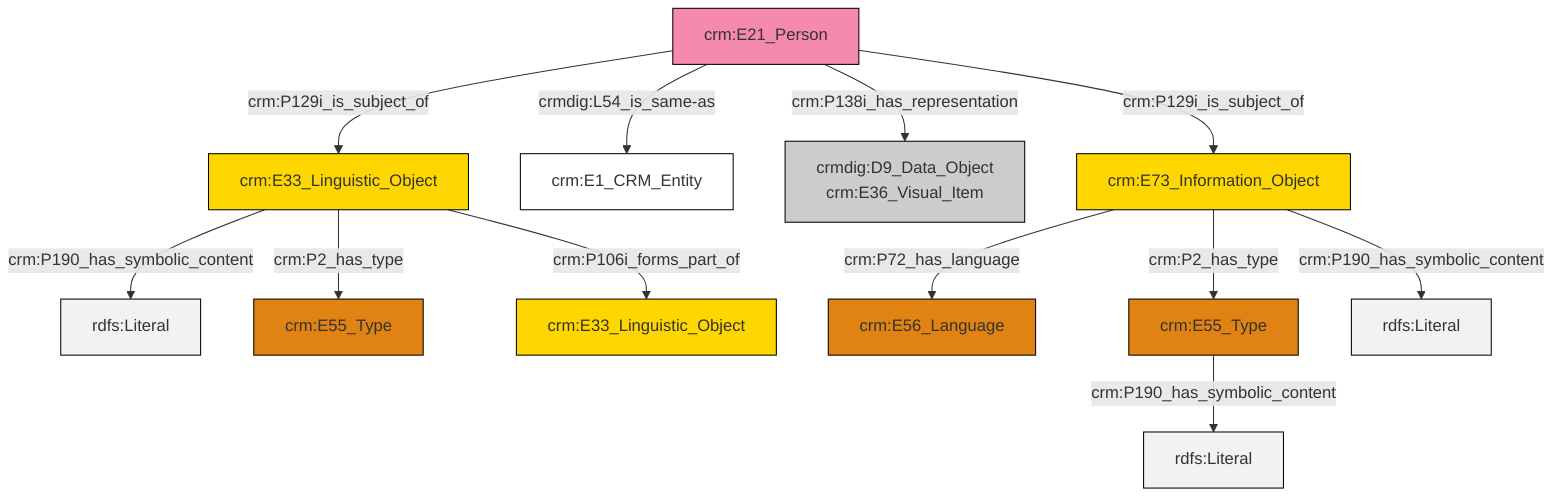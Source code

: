 graph TD
classDef Literal fill:#f2f2f2,stroke:#000000;
classDef CRM_Entity fill:#FFFFFF,stroke:#000000;
classDef Temporal_Entity fill:#00C9E6, stroke:#000000;
classDef Type fill:#E18312, stroke:#000000;
classDef Time-Span fill:#2C9C91, stroke:#000000;
classDef Appellation fill:#FFEB7F, stroke:#000000;
classDef Place fill:#008836, stroke:#000000;
classDef Persistent_Item fill:#B266B2, stroke:#000000;
classDef Conceptual_Object fill:#FFD700, stroke:#000000;
classDef Physical_Thing fill:#D2B48C, stroke:#000000;
classDef Actor fill:#f58aad, stroke:#000000;
classDef PC_Classes fill:#4ce600, stroke:#000000;
classDef Multi fill:#cccccc,stroke:#000000;

4["crm:E73_Information_Object"]:::Conceptual_Object -->|crm:P72_has_language| 5["crm:E56_Language"]:::Type
6["crm:E55_Type"]:::Type -->|crm:P190_has_symbolic_content| 7[rdfs:Literal]:::Literal
8["crm:E21_Person"]:::Actor -->|crm:P129i_is_subject_of| 2["crm:E33_Linguistic_Object"]:::Conceptual_Object
4["crm:E73_Information_Object"]:::Conceptual_Object -->|crm:P2_has_type| 6["crm:E55_Type"]:::Type
8["crm:E21_Person"]:::Actor -->|crmdig:L54_is_same-as| 10["crm:E1_CRM_Entity"]:::CRM_Entity
4["crm:E73_Information_Object"]:::Conceptual_Object -->|crm:P190_has_symbolic_content| 17[rdfs:Literal]:::Literal
8["crm:E21_Person"]:::Actor -->|crm:P138i_has_representation| 0["crmdig:D9_Data_Object<br>crm:E36_Visual_Item"]:::Multi
2["crm:E33_Linguistic_Object"]:::Conceptual_Object -->|crm:P190_has_symbolic_content| 20[rdfs:Literal]:::Literal
8["crm:E21_Person"]:::Actor -->|crm:P129i_is_subject_of| 4["crm:E73_Information_Object"]:::Conceptual_Object
2["crm:E33_Linguistic_Object"]:::Conceptual_Object -->|crm:P2_has_type| 11["crm:E55_Type"]:::Type
2["crm:E33_Linguistic_Object"]:::Conceptual_Object -->|crm:P106i_forms_part_of| 14["crm:E33_Linguistic_Object"]:::Conceptual_Object